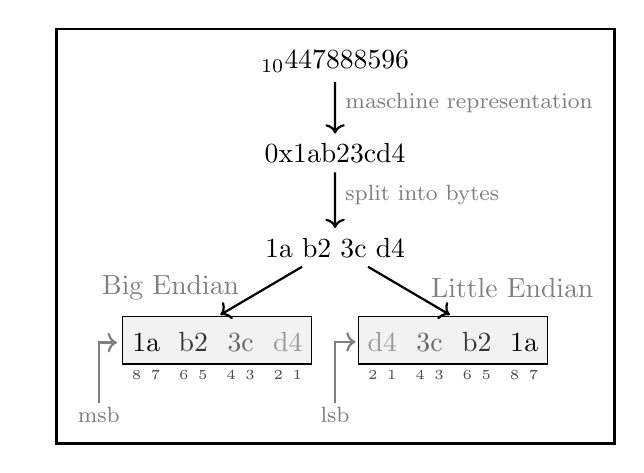 %tikz2pdf-font=PTN57F.ttf

\usetikzlibrary{backgrounds,positioning}
\usetikzlibrary{decorations.pathreplacing}

\usetikzlibrary{matrix}


\begin{tikzpicture}[
      background rectangle/.style={fill=white,draw=black,line width=1pt}, show background rectangle,
      every node/.style={align=center, font=\normalsize},
        line/.style={ draw, line width=3pt },
        cell/.style = {rectangle, fill=white, draw, text width=1.3cm,outer sep=0pt},
        every node/.style={anchor=base,yshift=-4pt},
      scale=0.6,
        ]

\tikzstyle{arr}=[font=\footnotesize,color=black!50];
\tikzstyle{arr1}=[font=\normalsize,color=black!50];
\tikzstyle{num}=[font=\tiny,color=black!70];

% 447888596
% 1ab23cd4
% 1a b2 3c d4

\node (dez) at (4,7) {${}_{\mbox{\scriptsize 10}}$447888596};
\node (hex) at (4,5) {0x1ab23cd4};
\node (sep) at (4,3) {1a b2 3c d4};

  \draw[->,thick] (dez) --  node[arr,right,pos=0.2] {maschine representation}  (hex);
  \draw[->,thick] (hex) --  node[arr,right,pos=0.2] {split into bytes} (sep);


\filldraw [fill=black!05,draw=black] (-0.5,0.5) rectangle (3.5,1.5);
  \node (big1) [color=black!99] at (0,1) {1a};
  \node[color=black!80] at (1,1) {b2};
  \node[color=black!60] at (2,1) {3c};
  \node[color=black!40] at (3,1) {d4};

  \node[num] at (-0.2,0.4) {8};
  \node[num] at (0.2,0.4) {7};
  \node[num] at (0.8,0.4) {6};
  \node[num] at (1.2,0.4) {5};
  \node[num] at (1.8,0.4) {4};
  \node[num] at (2.2,0.4) {3};
  \node[num] at (2.8,0.4) {2};
  \node[num] at (3.2,0.4) {1};

\node [arr] (msb) at (-1,-0.5) {msb};
  \draw[->,thick,shorten <=-0.5ex,shorten >=0.07cm,color=black!50] (msb) |- (big1);


\filldraw[fill=black!05,draw=black] (4.5,0.5) rectangle (8.5,1.5);
  \node (lit1) [color=black!40] at (5,1) {d4};
  \node[color=black!60] at (6,1) {3c};
  \node[color=black!80] at (7,1) {b2};
  \node[color=black!99] at (8,1) {1a};

\node [arr] (lsb) at (4,-0.5) {lsb};
  \draw[->,thick,shorten <=-0.5ex,shorten >=0.03cm,color=black!50] (lsb) |- (lit1);

  \node[num] at (4.8,0.4) {2};
  \node[num] at (5.2,0.4) {1};
  \node[num] at (5.8,0.4) {4};
  \node[num] at (6.2,0.4) {3};
  \node[num] at (6.8,0.4) {6};
  \node[num] at (7.2,0.4) {5};
  \node[num] at (7.8,0.4) {8};
  \node[num] at (8.2,0.4) {7};

\draw[->,thick,shorten >=0.05cm] (sep) --  node[arr1,left,pos=0.2,xshift=-3ex] {Big Endian}  (1.5,1.5);
\draw[->,thick,shorten >=0.05cm] (sep) --  node[arr1,right,pos=0.2,xshift=3ex] {Little Endian}  (6.5,1.5);


\end{tikzpicture}
